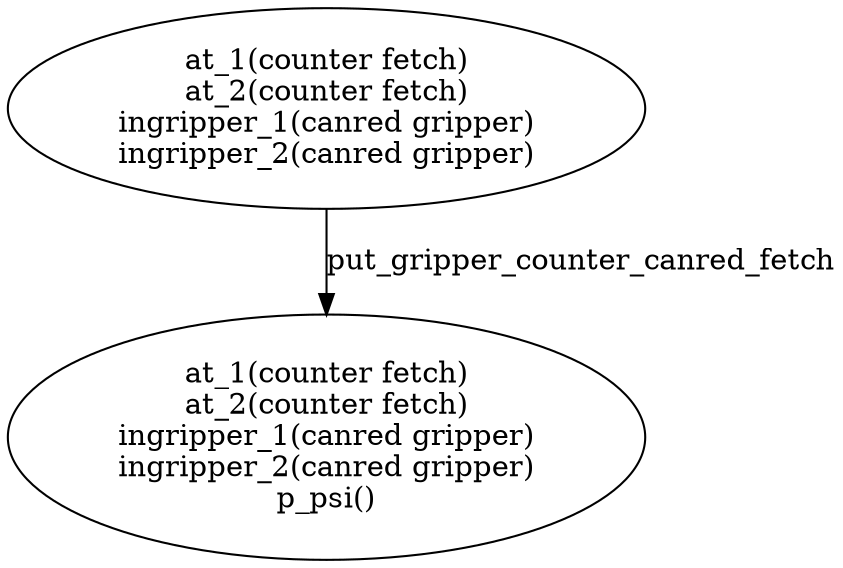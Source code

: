 strict digraph  {
1 [label="at_1(counter fetch)\nat_2(counter fetch)\ningripper_1(canred gripper)\ningripper_2(canred gripper)"];
2 [label="at_1(counter fetch)\nat_2(counter fetch)\ningripper_1(canred gripper)\ningripper_2(canred gripper)\np_psi()"];
1 -> 2  [label=put_gripper_counter_canred_fetch];
}
